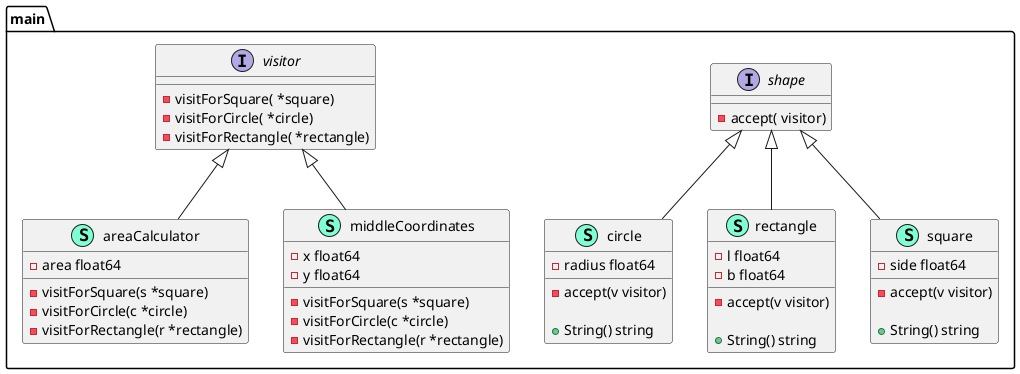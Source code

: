 @startuml
namespace main {
    class areaCalculator << (S,Aquamarine) >> {
        - area float64

        - visitForSquare(s *square) 
        - visitForCircle(c *circle) 
        - visitForRectangle(r *rectangle) 

    }
    class circle << (S,Aquamarine) >> {
        - radius float64

        - accept(v visitor) 

        + String() string

    }
    class middleCoordinates << (S,Aquamarine) >> {
        - x float64
        - y float64

        - visitForSquare(s *square) 
        - visitForCircle(c *circle) 
        - visitForRectangle(r *rectangle) 

    }
    class rectangle << (S,Aquamarine) >> {
        - l float64
        - b float64

        - accept(v visitor) 

        + String() string

    }
    interface shape  {
        - accept( visitor) 

    }
    class square << (S,Aquamarine) >> {
        - side float64

        - accept(v visitor) 

        + String() string

    }
    interface visitor  {
        - visitForSquare( *square) 
        - visitForCircle( *circle) 
        - visitForRectangle( *rectangle) 

    }
}

"main.visitor" <|-- "main.areaCalculator"
"main.shape" <|-- "main.circle"
"main.visitor" <|-- "main.middleCoordinates"
"main.shape" <|-- "main.rectangle"
"main.shape" <|-- "main.square"

@enduml
